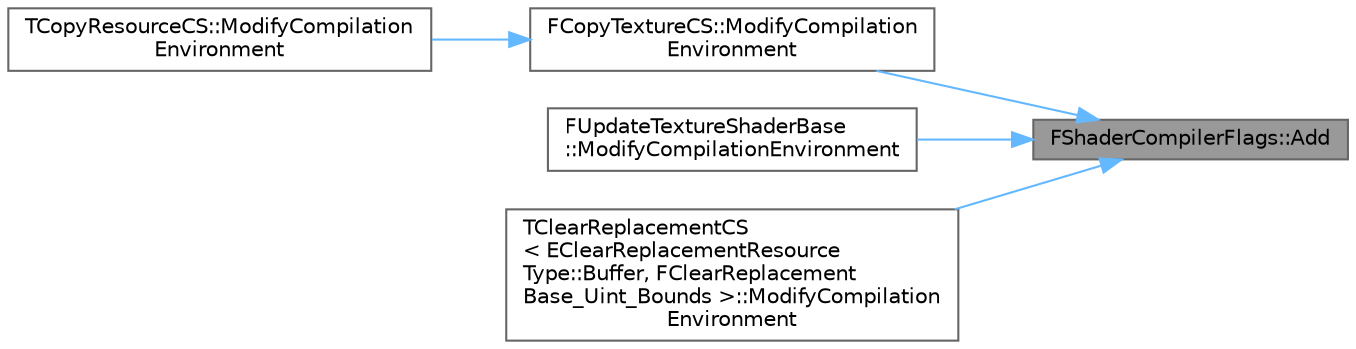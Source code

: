 digraph "FShaderCompilerFlags::Add"
{
 // INTERACTIVE_SVG=YES
 // LATEX_PDF_SIZE
  bgcolor="transparent";
  edge [fontname=Helvetica,fontsize=10,labelfontname=Helvetica,labelfontsize=10];
  node [fontname=Helvetica,fontsize=10,shape=box,height=0.2,width=0.4];
  rankdir="RL";
  Node1 [id="Node000001",label="FShaderCompilerFlags::Add",height=0.2,width=0.4,color="gray40", fillcolor="grey60", style="filled", fontcolor="black",tooltip=" "];
  Node1 -> Node2 [id="edge1_Node000001_Node000002",dir="back",color="steelblue1",style="solid",tooltip=" "];
  Node2 [id="Node000002",label="FCopyTextureCS::ModifyCompilation\lEnvironment",height=0.2,width=0.4,color="grey40", fillcolor="white", style="filled",URL="$d0/d59/classFCopyTextureCS.html#a16dacc97171ae15ab4a0df39c996992d",tooltip=" "];
  Node2 -> Node3 [id="edge2_Node000002_Node000003",dir="back",color="steelblue1",style="solid",tooltip=" "];
  Node3 [id="Node000003",label="TCopyResourceCS::ModifyCompilation\lEnvironment",height=0.2,width=0.4,color="grey40", fillcolor="white", style="filled",URL="$d2/d74/classTCopyResourceCS.html#ad4c448c31808ee1e3c0e458a156dc590",tooltip=" "];
  Node1 -> Node4 [id="edge3_Node000001_Node000004",dir="back",color="steelblue1",style="solid",tooltip=" "];
  Node4 [id="Node000004",label="FUpdateTextureShaderBase\l::ModifyCompilationEnvironment",height=0.2,width=0.4,color="grey40", fillcolor="white", style="filled",URL="$db/da5/classFUpdateTextureShaderBase.html#ae739362c5c1e51a347fe6d7888ece63b",tooltip=" "];
  Node1 -> Node5 [id="edge4_Node000001_Node000005",dir="back",color="steelblue1",style="solid",tooltip=" "];
  Node5 [id="Node000005",label="TClearReplacementCS\l\< EClearReplacementResource\lType::Buffer, FClearReplacement\lBase_Uint_Bounds \>::ModifyCompilation\lEnvironment",height=0.2,width=0.4,color="grey40", fillcolor="white", style="filled",URL="$d2/db4/classTClearReplacementCS.html#a9d43159fe37301edeec858cf3469d314",tooltip=" "];
}
